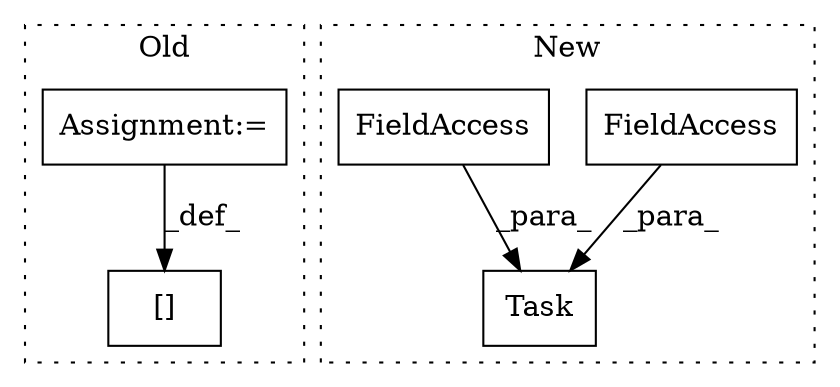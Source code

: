digraph G {
subgraph cluster0 {
1 [label="[]" a="2" s="2612,2621" l="6,1" shape="box"];
5 [label="Assignment:=" a="7" s="2622" l="1" shape="box"];
label = "Old";
style="dotted";
}
subgraph cluster1 {
2 [label="Task" a="32" s="3745,3805" l="5,1" shape="box"];
3 [label="FieldAccess" a="22" s="3786" l="19" shape="box"];
4 [label="FieldAccess" a="22" s="3750" l="35" shape="box"];
label = "New";
style="dotted";
}
3 -> 2 [label="_para_"];
4 -> 2 [label="_para_"];
5 -> 1 [label="_def_"];
}